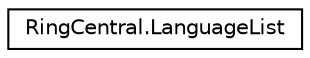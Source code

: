 digraph "Graphical Class Hierarchy"
{
 // LATEX_PDF_SIZE
  edge [fontname="Helvetica",fontsize="10",labelfontname="Helvetica",labelfontsize="10"];
  node [fontname="Helvetica",fontsize="10",shape=record];
  rankdir="LR";
  Node0 [label="RingCentral.LanguageList",height=0.2,width=0.4,color="black", fillcolor="white", style="filled",URL="$classRingCentral_1_1LanguageList.html",tooltip=" "];
}
